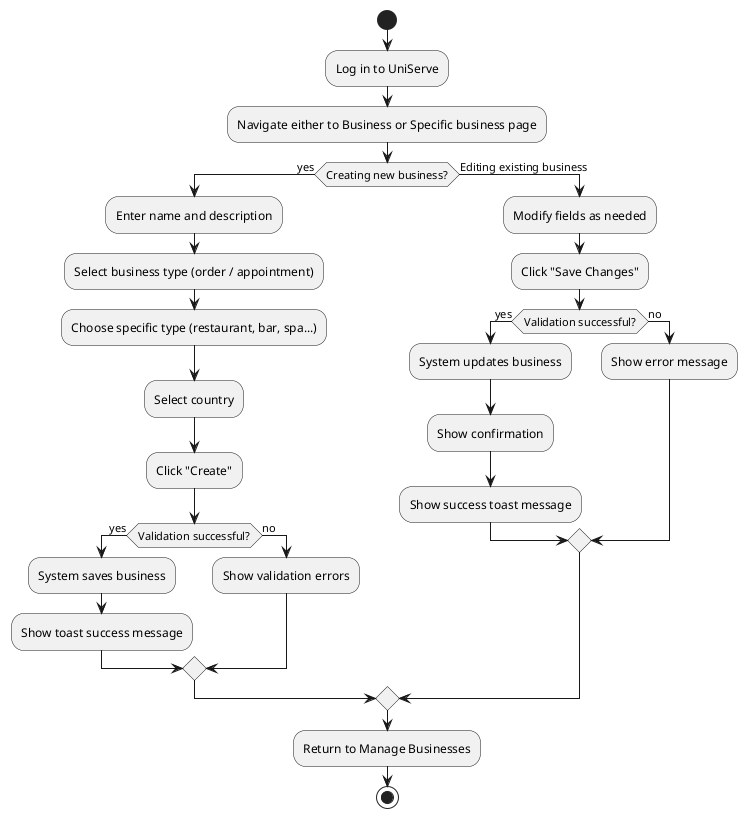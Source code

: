 @startuml
|User|
start
:Log in to UniServe;
:Navigate either to Business or Specific business page;
if (Creating new business?) then (yes)
  :Enter name and description;
  :Select business type (order / appointment);
  :Choose specific type (restaurant, bar, spa...);
  :Select country;
  :Click "Create";
  if (Validation successful?) then (yes)
    :System saves business;
    :Show toast success message;
  else (no)
    :Show validation errors;
  endif
else (Editing existing business)
  :Modify fields as needed;
  :Click "Save Changes";
  if (Validation successful?) then (yes)
    :System updates business;
    :Show confirmation;
    :Show success toast message;
  else (no)
    :Show error message;
  endif
endif

:Return to Manage Businesses;
stop
@enduml
